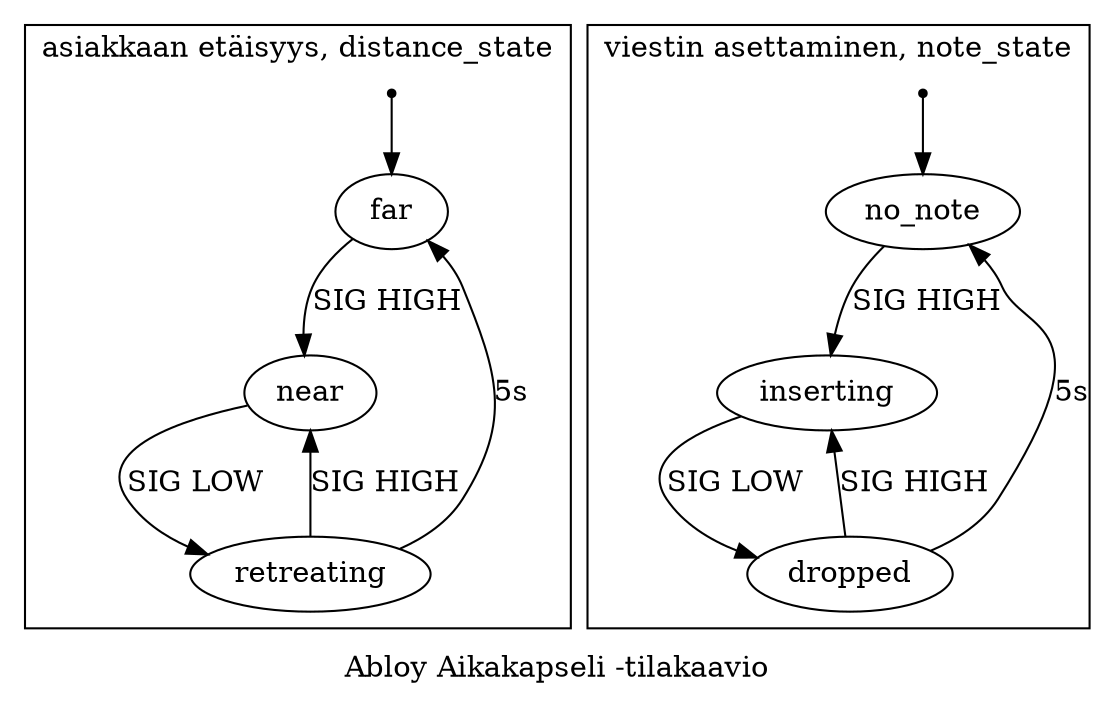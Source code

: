 digraph {
	label="Abloy Aikakapseli -tilakaavio"

	subgraph {
		label="asiakkaan etäisyys, distance_state"
		cluster="true"

		D_F [label="far"]
		D_N [label="near"]
		D_R [label="retreating"]
		D_ENTRY [shape=point,label=""]

		D_ENTRY->D_F [label=""]
		D_F -> D_N [label="SIG HIGH"]
		D_N -> D_R [label="SIG LOW"]
		D_R -> D_F [label="5s"]
		D_R -> D_N [label="SIG HIGH"]
	}

	subgraph {
		label="viestin asettaminen, note_state"
		cluster="true"

		N_N [label="no_note"]
		N_I [label="inserting"]
		N_D [label="dropped"]
		N_ENTRY [shape=point,label=""]

		N_ENTRY->N_N [label=""]
		N_N -> N_I [label="SIG HIGH"]
		N_I -> N_D [label="SIG LOW"]
		N_D -> N_N [label="5s"]
		N_D -> N_I [label="SIG HIGH"]
	}
}
